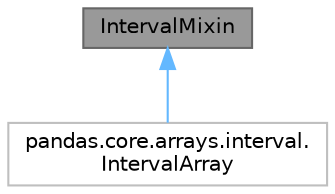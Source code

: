 digraph "IntervalMixin"
{
 // LATEX_PDF_SIZE
  bgcolor="transparent";
  edge [fontname=Helvetica,fontsize=10,labelfontname=Helvetica,labelfontsize=10];
  node [fontname=Helvetica,fontsize=10,shape=box,height=0.2,width=0.4];
  Node1 [id="Node000001",label="IntervalMixin",height=0.2,width=0.4,color="gray40", fillcolor="grey60", style="filled", fontcolor="black",tooltip=" "];
  Node1 -> Node2 [id="edge2_Node000001_Node000002",dir="back",color="steelblue1",style="solid",tooltip=" "];
  Node2 [id="Node000002",label="pandas.core.arrays.interval.\lIntervalArray",height=0.2,width=0.4,color="grey75", fillcolor="white", style="filled",URL="$d2/d4b/classpandas_1_1core_1_1arrays_1_1interval_1_1IntervalArray.html",tooltip=" "];
}
